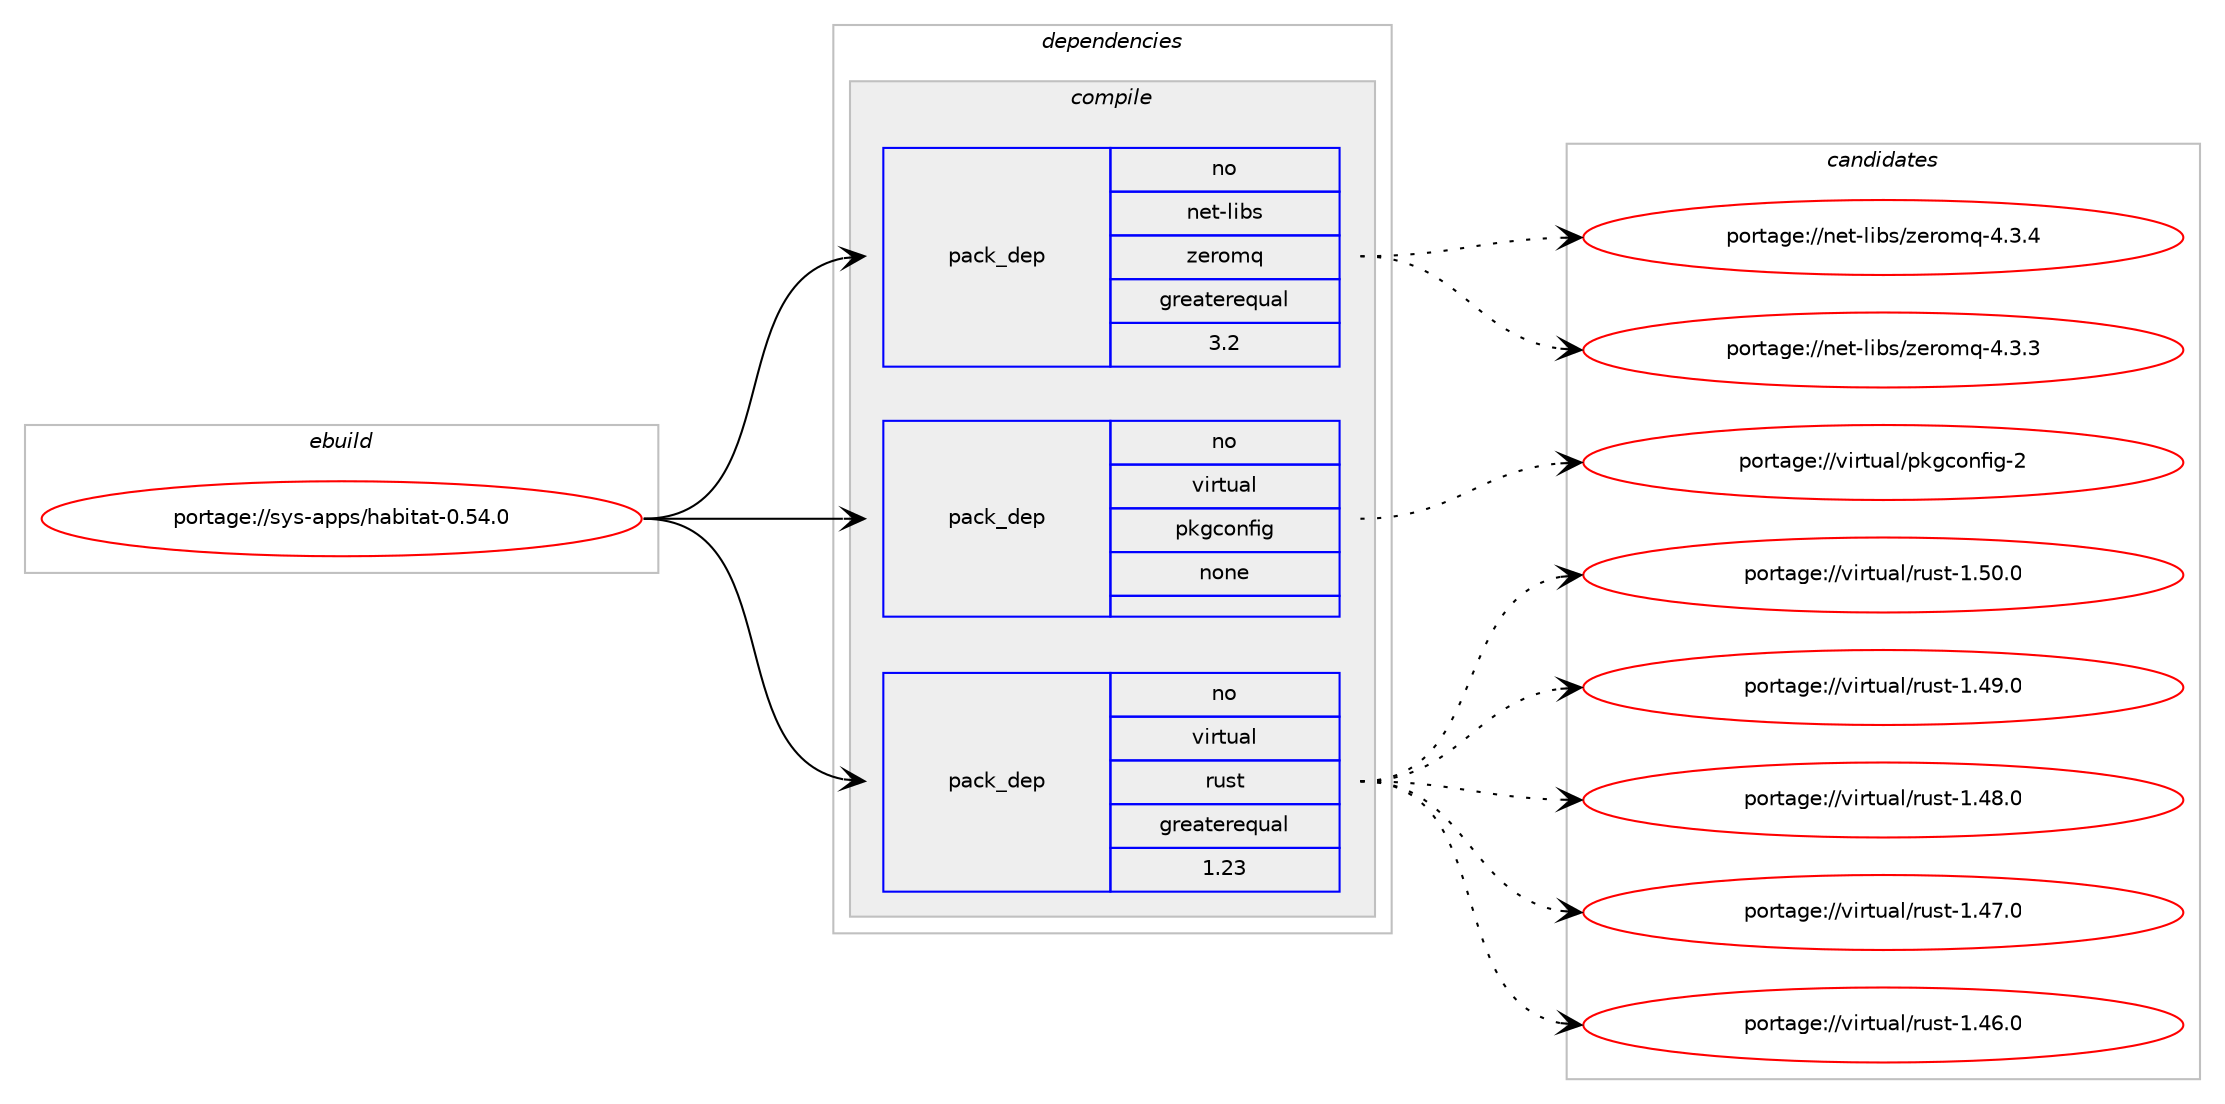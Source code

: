digraph prolog {

# *************
# Graph options
# *************

newrank=true;
concentrate=true;
compound=true;
graph [rankdir=LR,fontname=Helvetica,fontsize=10,ranksep=1.5];#, ranksep=2.5, nodesep=0.2];
edge  [arrowhead=vee];
node  [fontname=Helvetica,fontsize=10];

# **********
# The ebuild
# **********

subgraph cluster_leftcol {
color=gray;
rank=same;
label=<<i>ebuild</i>>;
id [label="portage://sys-apps/habitat-0.54.0", color=red, width=4, href="../sys-apps/habitat-0.54.0.svg"];
}

# ****************
# The dependencies
# ****************

subgraph cluster_midcol {
color=gray;
label=<<i>dependencies</i>>;
subgraph cluster_compile {
fillcolor="#eeeeee";
style=filled;
label=<<i>compile</i>>;
subgraph pack5549 {
dependency7817 [label=<<TABLE BORDER="0" CELLBORDER="1" CELLSPACING="0" CELLPADDING="4" WIDTH="220"><TR><TD ROWSPAN="6" CELLPADDING="30">pack_dep</TD></TR><TR><TD WIDTH="110">no</TD></TR><TR><TD>net-libs</TD></TR><TR><TD>zeromq</TD></TR><TR><TD>greaterequal</TD></TR><TR><TD>3.2</TD></TR></TABLE>>, shape=none, color=blue];
}
id:e -> dependency7817:w [weight=20,style="solid",arrowhead="vee"];
subgraph pack5550 {
dependency7818 [label=<<TABLE BORDER="0" CELLBORDER="1" CELLSPACING="0" CELLPADDING="4" WIDTH="220"><TR><TD ROWSPAN="6" CELLPADDING="30">pack_dep</TD></TR><TR><TD WIDTH="110">no</TD></TR><TR><TD>virtual</TD></TR><TR><TD>pkgconfig</TD></TR><TR><TD>none</TD></TR><TR><TD></TD></TR></TABLE>>, shape=none, color=blue];
}
id:e -> dependency7818:w [weight=20,style="solid",arrowhead="vee"];
subgraph pack5551 {
dependency7819 [label=<<TABLE BORDER="0" CELLBORDER="1" CELLSPACING="0" CELLPADDING="4" WIDTH="220"><TR><TD ROWSPAN="6" CELLPADDING="30">pack_dep</TD></TR><TR><TD WIDTH="110">no</TD></TR><TR><TD>virtual</TD></TR><TR><TD>rust</TD></TR><TR><TD>greaterequal</TD></TR><TR><TD>1.23</TD></TR></TABLE>>, shape=none, color=blue];
}
id:e -> dependency7819:w [weight=20,style="solid",arrowhead="vee"];
}
subgraph cluster_compileandrun {
fillcolor="#eeeeee";
style=filled;
label=<<i>compile and run</i>>;
}
subgraph cluster_run {
fillcolor="#eeeeee";
style=filled;
label=<<i>run</i>>;
}
}

# **************
# The candidates
# **************

subgraph cluster_choices {
rank=same;
color=gray;
label=<<i>candidates</i>>;

subgraph choice5549 {
color=black;
nodesep=1;
choice110101116451081059811547122101114111109113455246514652 [label="portage://net-libs/zeromq-4.3.4", color=red, width=4,href="../net-libs/zeromq-4.3.4.svg"];
choice110101116451081059811547122101114111109113455246514651 [label="portage://net-libs/zeromq-4.3.3", color=red, width=4,href="../net-libs/zeromq-4.3.3.svg"];
dependency7817:e -> choice110101116451081059811547122101114111109113455246514652:w [style=dotted,weight="100"];
dependency7817:e -> choice110101116451081059811547122101114111109113455246514651:w [style=dotted,weight="100"];
}
subgraph choice5550 {
color=black;
nodesep=1;
choice1181051141161179710847112107103991111101021051034550 [label="portage://virtual/pkgconfig-2", color=red, width=4,href="../virtual/pkgconfig-2.svg"];
dependency7818:e -> choice1181051141161179710847112107103991111101021051034550:w [style=dotted,weight="100"];
}
subgraph choice5551 {
color=black;
nodesep=1;
choice118105114116117971084711411711511645494653484648 [label="portage://virtual/rust-1.50.0", color=red, width=4,href="../virtual/rust-1.50.0.svg"];
choice118105114116117971084711411711511645494652574648 [label="portage://virtual/rust-1.49.0", color=red, width=4,href="../virtual/rust-1.49.0.svg"];
choice118105114116117971084711411711511645494652564648 [label="portage://virtual/rust-1.48.0", color=red, width=4,href="../virtual/rust-1.48.0.svg"];
choice118105114116117971084711411711511645494652554648 [label="portage://virtual/rust-1.47.0", color=red, width=4,href="../virtual/rust-1.47.0.svg"];
choice118105114116117971084711411711511645494652544648 [label="portage://virtual/rust-1.46.0", color=red, width=4,href="../virtual/rust-1.46.0.svg"];
dependency7819:e -> choice118105114116117971084711411711511645494653484648:w [style=dotted,weight="100"];
dependency7819:e -> choice118105114116117971084711411711511645494652574648:w [style=dotted,weight="100"];
dependency7819:e -> choice118105114116117971084711411711511645494652564648:w [style=dotted,weight="100"];
dependency7819:e -> choice118105114116117971084711411711511645494652554648:w [style=dotted,weight="100"];
dependency7819:e -> choice118105114116117971084711411711511645494652544648:w [style=dotted,weight="100"];
}
}

}

